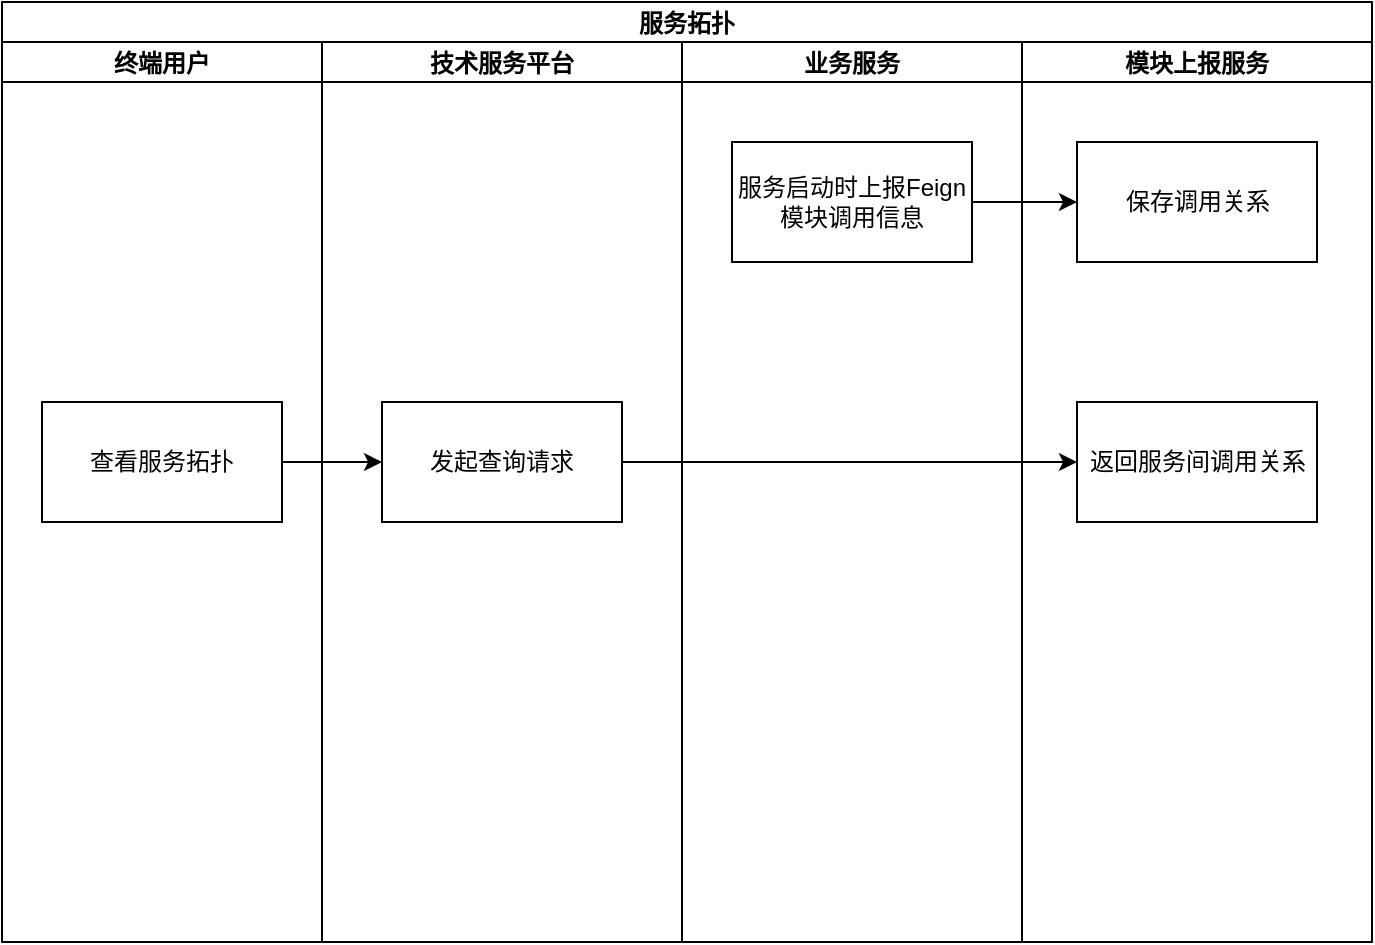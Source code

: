 <mxfile version="18.1.1" type="github">
  <diagram id="TXAaZlh6UaU68Wor_zhq" name="Page-1">
    <mxGraphModel dx="942" dy="614" grid="1" gridSize="10" guides="1" tooltips="1" connect="1" arrows="1" fold="1" page="1" pageScale="1" pageWidth="827" pageHeight="1169" math="0" shadow="0">
      <root>
        <mxCell id="0" />
        <mxCell id="1" parent="0" />
        <mxCell id="e3Zxd4bvWFJk52f1fWkb-1" value="服务拓扑" style="swimlane;childLayout=stackLayout;resizeParent=1;resizeParentMax=0;startSize=20;" vertex="1" parent="1">
          <mxGeometry x="120" y="60" width="685" height="470" as="geometry" />
        </mxCell>
        <mxCell id="e3Zxd4bvWFJk52f1fWkb-2" value="终端用户" style="swimlane;startSize=20;" vertex="1" parent="e3Zxd4bvWFJk52f1fWkb-1">
          <mxGeometry y="20" width="160" height="450" as="geometry" />
        </mxCell>
        <mxCell id="e3Zxd4bvWFJk52f1fWkb-9" value="查看服务拓扑" style="rounded=0;whiteSpace=wrap;html=1;" vertex="1" parent="e3Zxd4bvWFJk52f1fWkb-2">
          <mxGeometry x="20" y="180" width="120" height="60" as="geometry" />
        </mxCell>
        <mxCell id="e3Zxd4bvWFJk52f1fWkb-3" value="技术服务平台" style="swimlane;startSize=20;" vertex="1" parent="e3Zxd4bvWFJk52f1fWkb-1">
          <mxGeometry x="160" y="20" width="180" height="450" as="geometry" />
        </mxCell>
        <mxCell id="e3Zxd4bvWFJk52f1fWkb-10" value="发起查询请求" style="whiteSpace=wrap;html=1;rounded=0;" vertex="1" parent="e3Zxd4bvWFJk52f1fWkb-3">
          <mxGeometry x="30" y="180" width="120" height="60" as="geometry" />
        </mxCell>
        <mxCell id="e3Zxd4bvWFJk52f1fWkb-4" value="业务服务" style="swimlane;startSize=20;" vertex="1" parent="e3Zxd4bvWFJk52f1fWkb-1">
          <mxGeometry x="340" y="20" width="170" height="450" as="geometry" />
        </mxCell>
        <mxCell id="e3Zxd4bvWFJk52f1fWkb-6" value="服务启动时上报Feign模块调用信息" style="rounded=0;whiteSpace=wrap;html=1;" vertex="1" parent="e3Zxd4bvWFJk52f1fWkb-4">
          <mxGeometry x="25" y="50" width="120" height="60" as="geometry" />
        </mxCell>
        <mxCell id="e3Zxd4bvWFJk52f1fWkb-5" value="模块上报服务" style="swimlane;startSize=20;" vertex="1" parent="e3Zxd4bvWFJk52f1fWkb-1">
          <mxGeometry x="510" y="20" width="175" height="450" as="geometry" />
        </mxCell>
        <mxCell id="e3Zxd4bvWFJk52f1fWkb-7" value="保存调用关系" style="whiteSpace=wrap;html=1;rounded=0;" vertex="1" parent="e3Zxd4bvWFJk52f1fWkb-5">
          <mxGeometry x="27.5" y="50" width="120" height="60" as="geometry" />
        </mxCell>
        <mxCell id="e3Zxd4bvWFJk52f1fWkb-12" value="返回服务间调用关系" style="whiteSpace=wrap;html=1;rounded=0;" vertex="1" parent="e3Zxd4bvWFJk52f1fWkb-5">
          <mxGeometry x="27.5" y="180" width="120" height="60" as="geometry" />
        </mxCell>
        <mxCell id="e3Zxd4bvWFJk52f1fWkb-8" value="" style="edgeStyle=orthogonalEdgeStyle;rounded=0;orthogonalLoop=1;jettySize=auto;html=1;" edge="1" parent="e3Zxd4bvWFJk52f1fWkb-1" source="e3Zxd4bvWFJk52f1fWkb-6" target="e3Zxd4bvWFJk52f1fWkb-7">
          <mxGeometry relative="1" as="geometry" />
        </mxCell>
        <mxCell id="e3Zxd4bvWFJk52f1fWkb-11" value="" style="edgeStyle=orthogonalEdgeStyle;rounded=0;orthogonalLoop=1;jettySize=auto;html=1;" edge="1" parent="e3Zxd4bvWFJk52f1fWkb-1" source="e3Zxd4bvWFJk52f1fWkb-9" target="e3Zxd4bvWFJk52f1fWkb-10">
          <mxGeometry relative="1" as="geometry" />
        </mxCell>
        <mxCell id="e3Zxd4bvWFJk52f1fWkb-13" value="" style="edgeStyle=orthogonalEdgeStyle;rounded=0;orthogonalLoop=1;jettySize=auto;html=1;" edge="1" parent="e3Zxd4bvWFJk52f1fWkb-1" source="e3Zxd4bvWFJk52f1fWkb-10" target="e3Zxd4bvWFJk52f1fWkb-12">
          <mxGeometry relative="1" as="geometry" />
        </mxCell>
      </root>
    </mxGraphModel>
  </diagram>
</mxfile>
